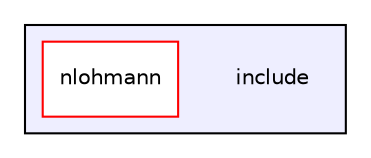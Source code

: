 digraph "D:/Projects/camera-tracker/include" {
  compound=true
  node [ fontsize="10", fontname="Helvetica"];
  edge [ labelfontsize="10", labelfontname="Helvetica"];
  subgraph clusterdir_d44c64559bbebec7f509842c48db8b23 {
    graph [ bgcolor="#eeeeff", pencolor="black", label="" URL="dir_d44c64559bbebec7f509842c48db8b23.html"];
    dir_d44c64559bbebec7f509842c48db8b23 [shape=plaintext label="include"];
    dir_fa316d1ecd71465cbeab17f4208e6946 [shape=box label="nlohmann" color="red" fillcolor="white" style="filled" URL="dir_fa316d1ecd71465cbeab17f4208e6946.html"];
  }
}

